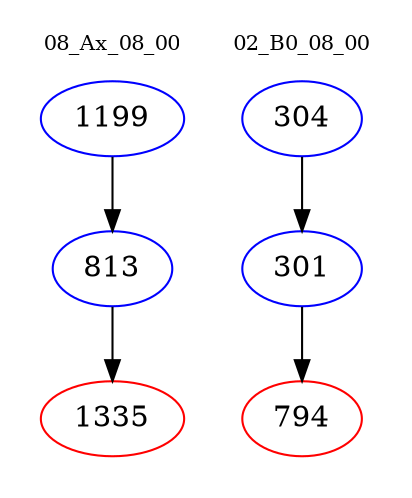 digraph{
subgraph cluster_0 {
color = white
label = "08_Ax_08_00";
fontsize=10;
T0_1199 [label="1199", color="blue"]
T0_1199 -> T0_813 [color="black"]
T0_813 [label="813", color="blue"]
T0_813 -> T0_1335 [color="black"]
T0_1335 [label="1335", color="red"]
}
subgraph cluster_1 {
color = white
label = "02_B0_08_00";
fontsize=10;
T1_304 [label="304", color="blue"]
T1_304 -> T1_301 [color="black"]
T1_301 [label="301", color="blue"]
T1_301 -> T1_794 [color="black"]
T1_794 [label="794", color="red"]
}
}
